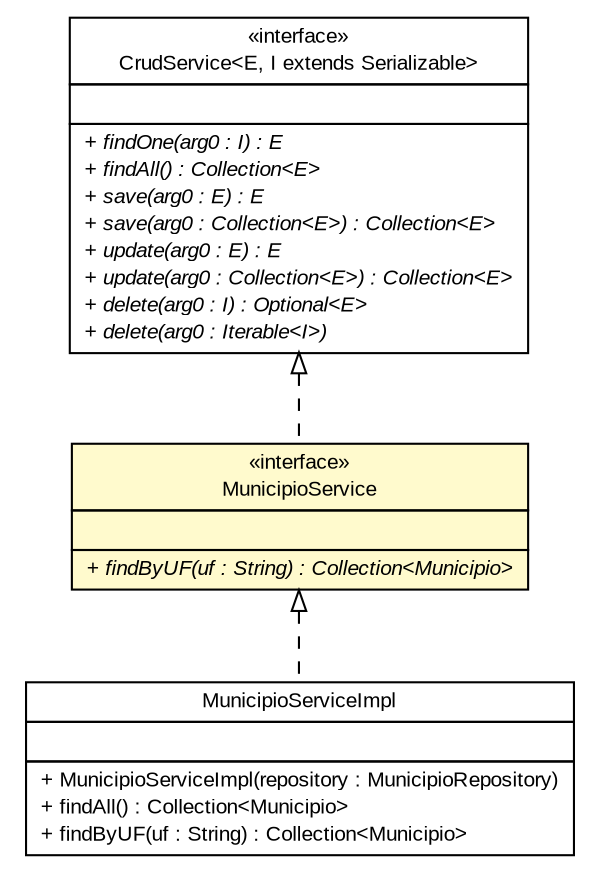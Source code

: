 #!/usr/local/bin/dot
#
# Class diagram 
# Generated by UMLGraph version R5_6 (http://www.umlgraph.org/)
#

digraph G {
	edge [fontname="arial",fontsize=10,labelfontname="arial",labelfontsize=10];
	node [fontname="arial",fontsize=10,shape=plaintext];
	nodesep=0.25;
	ranksep=0.5;
	// br.gov.to.sefaz.par.gestao.business.service.MunicipioService
	c1366 [label=<<table title="br.gov.to.sefaz.par.gestao.business.service.MunicipioService" border="0" cellborder="1" cellspacing="0" cellpadding="2" port="p" bgcolor="lemonChiffon" href="./MunicipioService.html">
		<tr><td><table border="0" cellspacing="0" cellpadding="1">
<tr><td align="center" balign="center"> &#171;interface&#187; </td></tr>
<tr><td align="center" balign="center"> MunicipioService </td></tr>
		</table></td></tr>
		<tr><td><table border="0" cellspacing="0" cellpadding="1">
<tr><td align="left" balign="left">  </td></tr>
		</table></td></tr>
		<tr><td><table border="0" cellspacing="0" cellpadding="1">
<tr><td align="left" balign="left"><font face="arial italic" point-size="10.0"> + findByUF(uf : String) : Collection&lt;Municipio&gt; </font></td></tr>
		</table></td></tr>
		</table>>, URL="./MunicipioService.html", fontname="arial", fontcolor="black", fontsize=10.0];
	// br.gov.to.sefaz.par.gestao.business.service.impl.MunicipioServiceImpl
	c1373 [label=<<table title="br.gov.to.sefaz.par.gestao.business.service.impl.MunicipioServiceImpl" border="0" cellborder="1" cellspacing="0" cellpadding="2" port="p" href="./impl/MunicipioServiceImpl.html">
		<tr><td><table border="0" cellspacing="0" cellpadding="1">
<tr><td align="center" balign="center"> MunicipioServiceImpl </td></tr>
		</table></td></tr>
		<tr><td><table border="0" cellspacing="0" cellpadding="1">
<tr><td align="left" balign="left">  </td></tr>
		</table></td></tr>
		<tr><td><table border="0" cellspacing="0" cellpadding="1">
<tr><td align="left" balign="left"> + MunicipioServiceImpl(repository : MunicipioRepository) </td></tr>
<tr><td align="left" balign="left"> + findAll() : Collection&lt;Municipio&gt; </td></tr>
<tr><td align="left" balign="left"> + findByUF(uf : String) : Collection&lt;Municipio&gt; </td></tr>
		</table></td></tr>
		</table>>, URL="./impl/MunicipioServiceImpl.html", fontname="arial", fontcolor="black", fontsize=10.0];
	//br.gov.to.sefaz.par.gestao.business.service.MunicipioService implements br.gov.to.sefaz.business.service.CrudService<E, I extends java.io.Serializable>
	c1400:p -> c1366:p [dir=back,arrowtail=empty,style=dashed];
	//br.gov.to.sefaz.par.gestao.business.service.impl.MunicipioServiceImpl implements br.gov.to.sefaz.par.gestao.business.service.MunicipioService
	c1366:p -> c1373:p [dir=back,arrowtail=empty,style=dashed];
	// br.gov.to.sefaz.business.service.CrudService<E, I extends java.io.Serializable>
	c1400 [label=<<table title="br.gov.to.sefaz.business.service.CrudService" border="0" cellborder="1" cellspacing="0" cellpadding="2" port="p" href="http://java.sun.com/j2se/1.4.2/docs/api/br/gov/to/sefaz/business/service/CrudService.html">
		<tr><td><table border="0" cellspacing="0" cellpadding="1">
<tr><td align="center" balign="center"> &#171;interface&#187; </td></tr>
<tr><td align="center" balign="center"> CrudService&lt;E, I extends Serializable&gt; </td></tr>
		</table></td></tr>
		<tr><td><table border="0" cellspacing="0" cellpadding="1">
<tr><td align="left" balign="left">  </td></tr>
		</table></td></tr>
		<tr><td><table border="0" cellspacing="0" cellpadding="1">
<tr><td align="left" balign="left"><font face="arial italic" point-size="10.0"> + findOne(arg0 : I) : E </font></td></tr>
<tr><td align="left" balign="left"><font face="arial italic" point-size="10.0"> + findAll() : Collection&lt;E&gt; </font></td></tr>
<tr><td align="left" balign="left"><font face="arial italic" point-size="10.0"> + save(arg0 : E) : E </font></td></tr>
<tr><td align="left" balign="left"><font face="arial italic" point-size="10.0"> + save(arg0 : Collection&lt;E&gt;) : Collection&lt;E&gt; </font></td></tr>
<tr><td align="left" balign="left"><font face="arial italic" point-size="10.0"> + update(arg0 : E) : E </font></td></tr>
<tr><td align="left" balign="left"><font face="arial italic" point-size="10.0"> + update(arg0 : Collection&lt;E&gt;) : Collection&lt;E&gt; </font></td></tr>
<tr><td align="left" balign="left"><font face="arial italic" point-size="10.0"> + delete(arg0 : I) : Optional&lt;E&gt; </font></td></tr>
<tr><td align="left" balign="left"><font face="arial italic" point-size="10.0"> + delete(arg0 : Iterable&lt;I&gt;) </font></td></tr>
		</table></td></tr>
		</table>>, URL="http://java.sun.com/j2se/1.4.2/docs/api/br/gov/to/sefaz/business/service/CrudService.html", fontname="arial", fontcolor="black", fontsize=10.0];
}

